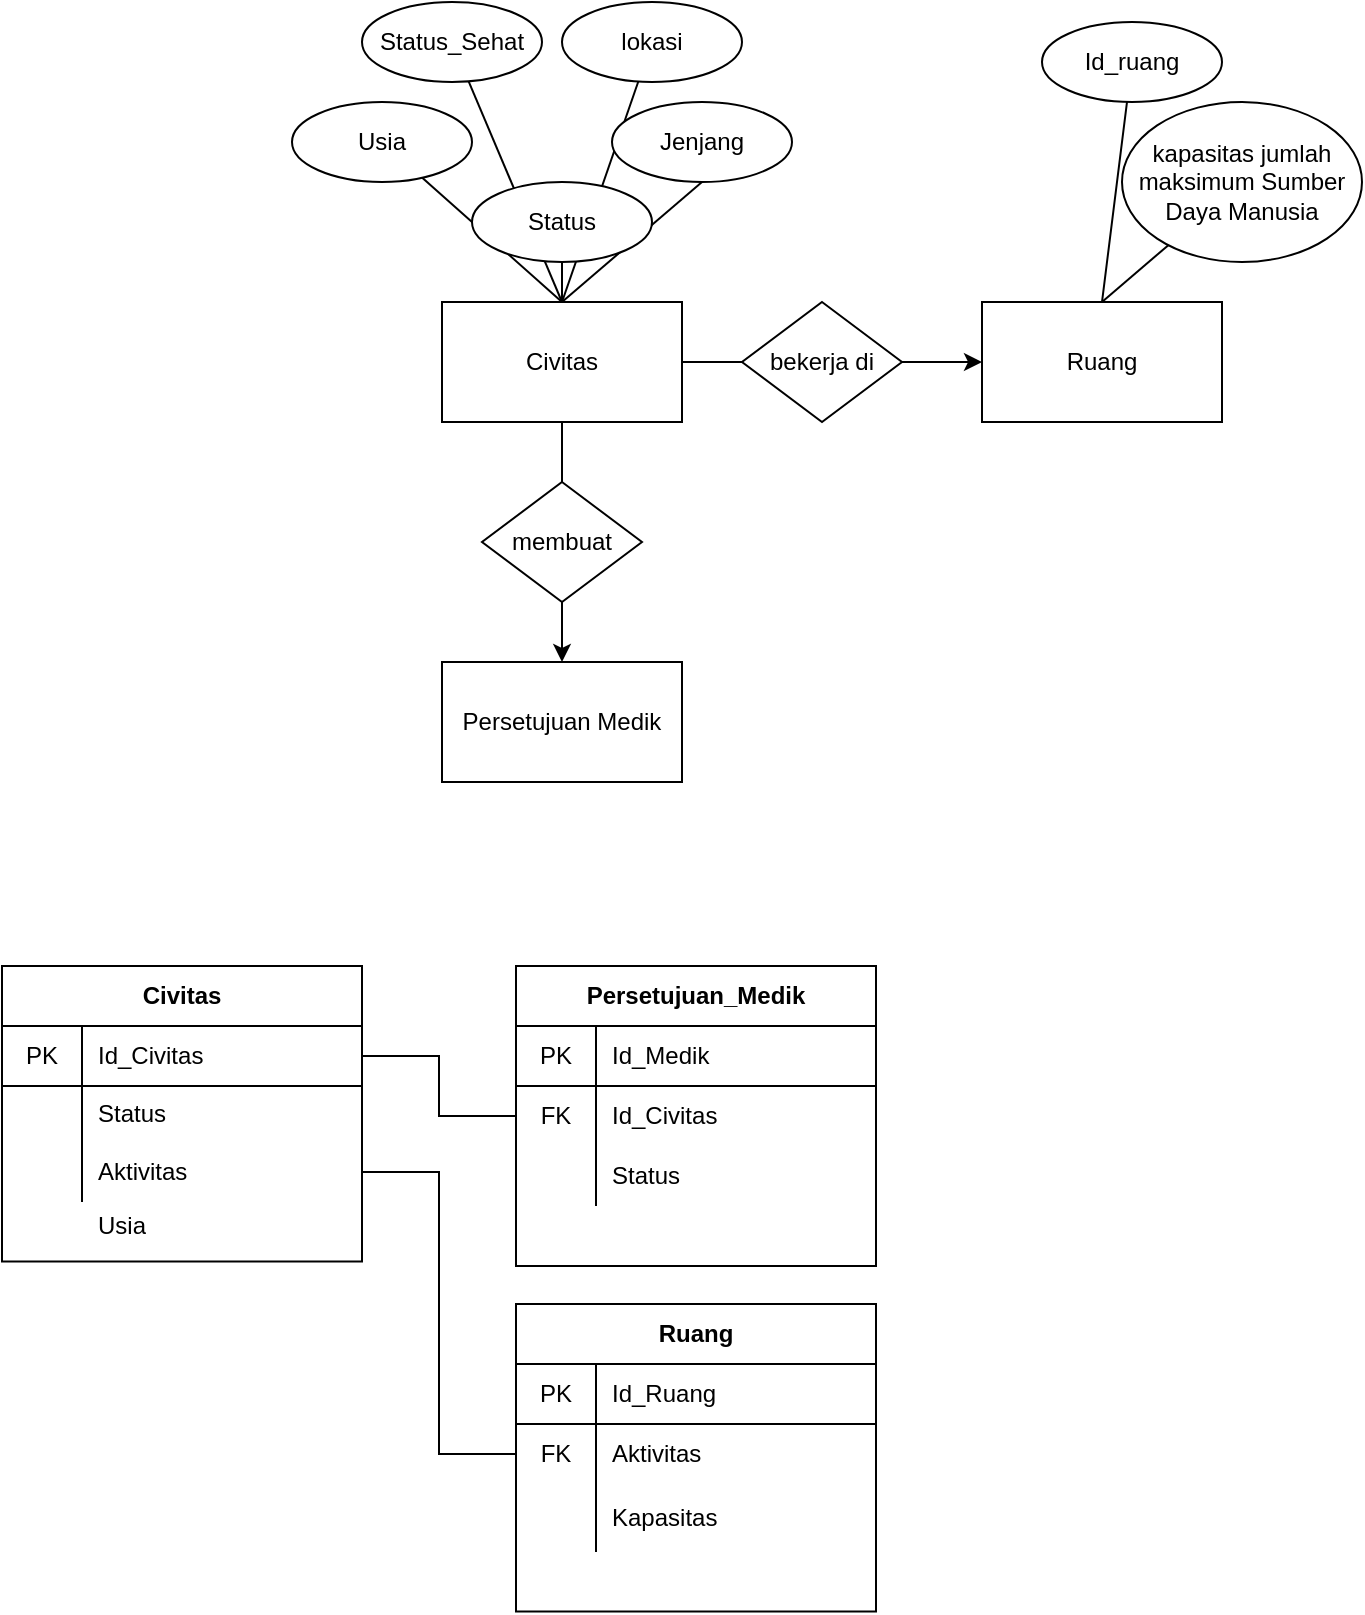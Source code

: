 <mxfile version="13.6.6" type="github">
  <diagram id="-mS7E-h-gd0SV2IXoJeC" name="Page-1">
    <mxGraphModel dx="2480" dy="1174" grid="0" gridSize="10" guides="1" tooltips="1" connect="1" arrows="1" fold="1" page="1" pageScale="1" pageWidth="850" pageHeight="1100" math="0" shadow="0">
      <root>
        <mxCell id="0" />
        <mxCell id="1" parent="0" />
        <mxCell id="p3s3s-TY827bSZmrgXS7-29" style="edgeStyle=none;rounded=0;orthogonalLoop=1;jettySize=auto;html=1;endArrow=none;endFill=0;entryX=0.5;entryY=0;entryDx=0;entryDy=0;" parent="1" source="p3s3s-TY827bSZmrgXS7-3" target="p3s3s-TY827bSZmrgXS7-12" edge="1">
          <mxGeometry relative="1" as="geometry" />
        </mxCell>
        <mxCell id="p3s3s-TY827bSZmrgXS7-3" value="kapasitas jumlah maksimum Sumber Daya Manusia" style="ellipse;whiteSpace=wrap;html=1;" parent="1" vertex="1">
          <mxGeometry x="700" y="80" width="120" height="80" as="geometry" />
        </mxCell>
        <mxCell id="p3s3s-TY827bSZmrgXS7-30" style="edgeStyle=none;rounded=0;orthogonalLoop=1;jettySize=auto;html=1;entryX=0.5;entryY=0;entryDx=0;entryDy=0;endArrow=none;endFill=0;" parent="1" source="p3s3s-TY827bSZmrgXS7-8" target="p3s3s-TY827bSZmrgXS7-12" edge="1">
          <mxGeometry relative="1" as="geometry" />
        </mxCell>
        <mxCell id="p3s3s-TY827bSZmrgXS7-8" value="Id_ruang" style="ellipse;whiteSpace=wrap;html=1;" parent="1" vertex="1">
          <mxGeometry x="660" y="40" width="90" height="40" as="geometry" />
        </mxCell>
        <mxCell id="p3s3s-TY827bSZmrgXS7-17" value="" style="edgeStyle=orthogonalEdgeStyle;rounded=0;orthogonalLoop=1;jettySize=auto;html=1;" parent="1" source="XhqUBXlppfxrFsxrk5XG-2" target="p3s3s-TY827bSZmrgXS7-16" edge="1">
          <mxGeometry relative="1" as="geometry" />
        </mxCell>
        <mxCell id="p3s3s-TY827bSZmrgXS7-34" value="" style="edgeStyle=orthogonalEdgeStyle;rounded=0;orthogonalLoop=1;jettySize=auto;html=1;entryX=0;entryY=0.5;entryDx=0;entryDy=0;endArrow=classic;endFill=1;" parent="1" source="p3s3s-TY827bSZmrgXS7-10" target="p3s3s-TY827bSZmrgXS7-12" edge="1">
          <mxGeometry relative="1" as="geometry">
            <Array as="points">
              <mxPoint x="540" y="210" />
              <mxPoint x="540" y="210" />
            </Array>
          </mxGeometry>
        </mxCell>
        <mxCell id="p3s3s-TY827bSZmrgXS7-10" value="Civitas" style="rounded=0;whiteSpace=wrap;html=1;" parent="1" vertex="1">
          <mxGeometry x="360" y="180" width="120" height="60" as="geometry" />
        </mxCell>
        <mxCell id="p3s3s-TY827bSZmrgXS7-12" value="Ruang" style="rounded=0;whiteSpace=wrap;html=1;" parent="1" vertex="1">
          <mxGeometry x="630" y="180" width="120" height="60" as="geometry" />
        </mxCell>
        <mxCell id="p3s3s-TY827bSZmrgXS7-24" style="rounded=0;orthogonalLoop=1;jettySize=auto;html=1;endArrow=none;endFill=0;" parent="1" source="p3s3s-TY827bSZmrgXS7-13" target="p3s3s-TY827bSZmrgXS7-10" edge="1">
          <mxGeometry relative="1" as="geometry" />
        </mxCell>
        <mxCell id="p3s3s-TY827bSZmrgXS7-28" style="edgeStyle=none;rounded=0;orthogonalLoop=1;jettySize=auto;html=1;entryX=0.5;entryY=0;entryDx=0;entryDy=0;endArrow=none;endFill=0;" parent="1" source="p3s3s-TY827bSZmrgXS7-14" target="p3s3s-TY827bSZmrgXS7-10" edge="1">
          <mxGeometry relative="1" as="geometry" />
        </mxCell>
        <mxCell id="p3s3s-TY827bSZmrgXS7-14" value="Usia" style="ellipse;whiteSpace=wrap;html=1;" parent="1" vertex="1">
          <mxGeometry x="285" y="80" width="90" height="40" as="geometry" />
        </mxCell>
        <mxCell id="p3s3s-TY827bSZmrgXS7-26" style="edgeStyle=none;rounded=0;orthogonalLoop=1;jettySize=auto;html=1;endArrow=none;endFill=0;" parent="1" source="p3s3s-TY827bSZmrgXS7-15" edge="1">
          <mxGeometry relative="1" as="geometry">
            <mxPoint x="420" y="180" as="targetPoint" />
          </mxGeometry>
        </mxCell>
        <mxCell id="p3s3s-TY827bSZmrgXS7-15" value="Status_Sehat" style="ellipse;whiteSpace=wrap;html=1;" parent="1" vertex="1">
          <mxGeometry x="320" y="30" width="90" height="40" as="geometry" />
        </mxCell>
        <mxCell id="p3s3s-TY827bSZmrgXS7-16" value="Persetujuan Medik" style="rounded=0;whiteSpace=wrap;html=1;" parent="1" vertex="1">
          <mxGeometry x="360" y="360" width="120" height="60" as="geometry" />
        </mxCell>
        <mxCell id="p3s3s-TY827bSZmrgXS7-27" style="edgeStyle=none;rounded=0;orthogonalLoop=1;jettySize=auto;html=1;endArrow=none;endFill=0;" parent="1" source="p3s3s-TY827bSZmrgXS7-21" edge="1">
          <mxGeometry relative="1" as="geometry">
            <mxPoint x="420" y="180" as="targetPoint" />
          </mxGeometry>
        </mxCell>
        <mxCell id="p3s3s-TY827bSZmrgXS7-21" value="lokasi" style="ellipse;whiteSpace=wrap;html=1;" parent="1" vertex="1">
          <mxGeometry x="420" y="30" width="90" height="40" as="geometry" />
        </mxCell>
        <mxCell id="p3s3s-TY827bSZmrgXS7-25" style="rounded=0;orthogonalLoop=1;jettySize=auto;html=1;endArrow=none;endFill=0;exitX=0.5;exitY=1;exitDx=0;exitDy=0;entryX=0.5;entryY=0;entryDx=0;entryDy=0;" parent="1" source="p3s3s-TY827bSZmrgXS7-9" target="p3s3s-TY827bSZmrgXS7-10" edge="1">
          <mxGeometry relative="1" as="geometry">
            <mxPoint x="430" y="170" as="sourcePoint" />
            <mxPoint x="430" y="190" as="targetPoint" />
          </mxGeometry>
        </mxCell>
        <mxCell id="p3s3s-TY827bSZmrgXS7-13" value="Status" style="ellipse;whiteSpace=wrap;html=1;" parent="1" vertex="1">
          <mxGeometry x="375" y="120" width="90" height="40" as="geometry" />
        </mxCell>
        <mxCell id="XhqUBXlppfxrFsxrk5XG-1" value="bekerja di" style="rhombus;whiteSpace=wrap;html=1;" vertex="1" parent="1">
          <mxGeometry x="510" y="180" width="80" height="60" as="geometry" />
        </mxCell>
        <mxCell id="XhqUBXlppfxrFsxrk5XG-2" value="membuat" style="rhombus;whiteSpace=wrap;html=1;" vertex="1" parent="1">
          <mxGeometry x="380" y="270" width="80" height="60" as="geometry" />
        </mxCell>
        <mxCell id="XhqUBXlppfxrFsxrk5XG-3" value="" style="edgeStyle=orthogonalEdgeStyle;rounded=0;orthogonalLoop=1;jettySize=auto;html=1;endArrow=none;endFill=0;" edge="1" parent="1" source="p3s3s-TY827bSZmrgXS7-10" target="XhqUBXlppfxrFsxrk5XG-2">
          <mxGeometry relative="1" as="geometry">
            <mxPoint x="420" y="240" as="sourcePoint" />
            <mxPoint x="420" y="310" as="targetPoint" />
          </mxGeometry>
        </mxCell>
        <mxCell id="p3s3s-TY827bSZmrgXS7-9" value="Jenjang" style="ellipse;whiteSpace=wrap;html=1;" parent="1" vertex="1">
          <mxGeometry x="445" y="80" width="90" height="40" as="geometry" />
        </mxCell>
        <mxCell id="XhqUBXlppfxrFsxrk5XG-4" value="Civitas" style="shape=table;html=1;whiteSpace=wrap;startSize=30;container=1;collapsible=0;childLayout=tableLayout;fixedRows=1;rowLines=0;fontStyle=1;align=center;" vertex="1" parent="1">
          <mxGeometry x="140" y="512" width="180" height="147.75" as="geometry" />
        </mxCell>
        <mxCell id="XhqUBXlppfxrFsxrk5XG-5" value="" style="shape=partialRectangle;html=1;whiteSpace=wrap;collapsible=0;dropTarget=0;pointerEvents=0;fillColor=none;top=0;left=0;bottom=1;right=0;points=[[0,0.5],[1,0.5]];portConstraint=eastwest;" vertex="1" parent="XhqUBXlppfxrFsxrk5XG-4">
          <mxGeometry y="30" width="180" height="30" as="geometry" />
        </mxCell>
        <mxCell id="XhqUBXlppfxrFsxrk5XG-6" value="PK" style="shape=partialRectangle;html=1;whiteSpace=wrap;connectable=0;fillColor=none;top=0;left=0;bottom=0;right=0;overflow=hidden;" vertex="1" parent="XhqUBXlppfxrFsxrk5XG-5">
          <mxGeometry width="40" height="30" as="geometry" />
        </mxCell>
        <mxCell id="XhqUBXlppfxrFsxrk5XG-7" value="Id_Civitas" style="shape=partialRectangle;html=1;whiteSpace=wrap;connectable=0;fillColor=none;top=0;left=0;bottom=0;right=0;align=left;spacingLeft=6;overflow=hidden;" vertex="1" parent="XhqUBXlppfxrFsxrk5XG-5">
          <mxGeometry x="40" width="140" height="30" as="geometry" />
        </mxCell>
        <mxCell id="XhqUBXlppfxrFsxrk5XG-8" value="" style="shape=partialRectangle;html=1;whiteSpace=wrap;collapsible=0;dropTarget=0;pointerEvents=0;fillColor=none;top=0;left=0;bottom=0;right=0;points=[[0,0.5],[1,0.5]];portConstraint=eastwest;" vertex="1" parent="XhqUBXlppfxrFsxrk5XG-4">
          <mxGeometry y="60" width="180" height="28" as="geometry" />
        </mxCell>
        <mxCell id="XhqUBXlppfxrFsxrk5XG-9" value="" style="shape=partialRectangle;html=1;whiteSpace=wrap;connectable=0;fillColor=none;top=0;left=0;bottom=0;right=0;overflow=hidden;" vertex="1" parent="XhqUBXlppfxrFsxrk5XG-8">
          <mxGeometry width="40" height="28" as="geometry" />
        </mxCell>
        <mxCell id="XhqUBXlppfxrFsxrk5XG-10" value="Status" style="shape=partialRectangle;html=1;whiteSpace=wrap;connectable=0;fillColor=none;top=0;left=0;bottom=0;right=0;align=left;spacingLeft=6;overflow=hidden;" vertex="1" parent="XhqUBXlppfxrFsxrk5XG-8">
          <mxGeometry x="40" width="140" height="28" as="geometry" />
        </mxCell>
        <mxCell id="XhqUBXlppfxrFsxrk5XG-11" value="" style="shape=partialRectangle;html=1;whiteSpace=wrap;collapsible=0;dropTarget=0;pointerEvents=0;fillColor=none;top=0;left=0;bottom=0;right=0;points=[[0,0.5],[1,0.5]];portConstraint=eastwest;" vertex="1" parent="XhqUBXlppfxrFsxrk5XG-4">
          <mxGeometry y="88" width="180" height="30" as="geometry" />
        </mxCell>
        <mxCell id="XhqUBXlppfxrFsxrk5XG-12" value="" style="shape=partialRectangle;html=1;whiteSpace=wrap;connectable=0;fillColor=none;top=0;left=0;bottom=0;right=0;overflow=hidden;" vertex="1" parent="XhqUBXlppfxrFsxrk5XG-11">
          <mxGeometry width="40" height="30" as="geometry" />
        </mxCell>
        <mxCell id="XhqUBXlppfxrFsxrk5XG-13" value="Aktivitas" style="shape=partialRectangle;html=1;whiteSpace=wrap;connectable=0;fillColor=none;top=0;left=0;bottom=0;right=0;align=left;spacingLeft=6;overflow=hidden;" vertex="1" parent="XhqUBXlppfxrFsxrk5XG-11">
          <mxGeometry x="40" width="140" height="30" as="geometry" />
        </mxCell>
        <mxCell id="XhqUBXlppfxrFsxrk5XG-34" value="Usia" style="shape=partialRectangle;html=1;whiteSpace=wrap;connectable=0;fillColor=none;top=0;left=0;bottom=0;right=0;align=left;spacingLeft=6;overflow=hidden;" vertex="1" parent="1">
          <mxGeometry x="180" y="627" width="140" height="30" as="geometry" />
        </mxCell>
        <mxCell id="XhqUBXlppfxrFsxrk5XG-35" style="edgeStyle=orthogonalEdgeStyle;rounded=0;orthogonalLoop=1;jettySize=auto;html=1;entryX=0;entryY=0.5;entryDx=0;entryDy=0;endArrow=none;endFill=0;" edge="1" parent="1" source="XhqUBXlppfxrFsxrk5XG-5" target="XhqUBXlppfxrFsxrk5XG-28">
          <mxGeometry relative="1" as="geometry" />
        </mxCell>
        <mxCell id="XhqUBXlppfxrFsxrk5XG-36" style="edgeStyle=orthogonalEdgeStyle;rounded=0;orthogonalLoop=1;jettySize=auto;html=1;entryX=0;entryY=0.5;entryDx=0;entryDy=0;endArrow=none;endFill=0;" edge="1" parent="1" source="XhqUBXlppfxrFsxrk5XG-11" target="XhqUBXlppfxrFsxrk5XG-18">
          <mxGeometry relative="1" as="geometry" />
        </mxCell>
        <mxCell id="XhqUBXlppfxrFsxrk5XG-14" value="Ruang" style="shape=table;html=1;whiteSpace=wrap;startSize=30;container=1;collapsible=0;childLayout=tableLayout;fixedRows=1;rowLines=0;fontStyle=1;align=center;" vertex="1" parent="1">
          <mxGeometry x="397" y="681" width="180" height="153.75" as="geometry" />
        </mxCell>
        <mxCell id="XhqUBXlppfxrFsxrk5XG-15" value="" style="shape=partialRectangle;html=1;whiteSpace=wrap;collapsible=0;dropTarget=0;pointerEvents=0;fillColor=none;top=0;left=0;bottom=1;right=0;points=[[0,0.5],[1,0.5]];portConstraint=eastwest;" vertex="1" parent="XhqUBXlppfxrFsxrk5XG-14">
          <mxGeometry y="30" width="180" height="30" as="geometry" />
        </mxCell>
        <mxCell id="XhqUBXlppfxrFsxrk5XG-16" value="PK" style="shape=partialRectangle;html=1;whiteSpace=wrap;connectable=0;fillColor=none;top=0;left=0;bottom=0;right=0;overflow=hidden;" vertex="1" parent="XhqUBXlppfxrFsxrk5XG-15">
          <mxGeometry width="40" height="30" as="geometry" />
        </mxCell>
        <mxCell id="XhqUBXlppfxrFsxrk5XG-17" value="Id_Ruang" style="shape=partialRectangle;html=1;whiteSpace=wrap;connectable=0;fillColor=none;top=0;left=0;bottom=0;right=0;align=left;spacingLeft=6;overflow=hidden;" vertex="1" parent="XhqUBXlppfxrFsxrk5XG-15">
          <mxGeometry x="40" width="140" height="30" as="geometry" />
        </mxCell>
        <mxCell id="XhqUBXlppfxrFsxrk5XG-18" value="" style="shape=partialRectangle;html=1;whiteSpace=wrap;collapsible=0;dropTarget=0;pointerEvents=0;fillColor=none;top=0;left=0;bottom=0;right=0;points=[[0,0.5],[1,0.5]];portConstraint=eastwest;" vertex="1" parent="XhqUBXlppfxrFsxrk5XG-14">
          <mxGeometry y="60" width="180" height="30" as="geometry" />
        </mxCell>
        <mxCell id="XhqUBXlppfxrFsxrk5XG-19" value="FK" style="shape=partialRectangle;html=1;whiteSpace=wrap;connectable=0;fillColor=none;top=0;left=0;bottom=0;right=0;overflow=hidden;" vertex="1" parent="XhqUBXlppfxrFsxrk5XG-18">
          <mxGeometry width="40" height="30" as="geometry" />
        </mxCell>
        <mxCell id="XhqUBXlppfxrFsxrk5XG-20" value="Aktivitas" style="shape=partialRectangle;html=1;whiteSpace=wrap;connectable=0;fillColor=none;top=0;left=0;bottom=0;right=0;align=left;spacingLeft=6;overflow=hidden;" vertex="1" parent="XhqUBXlppfxrFsxrk5XG-18">
          <mxGeometry x="40" width="140" height="30" as="geometry" />
        </mxCell>
        <mxCell id="XhqUBXlppfxrFsxrk5XG-21" value="" style="shape=partialRectangle;html=1;whiteSpace=wrap;collapsible=0;dropTarget=0;pointerEvents=0;fillColor=none;top=0;left=0;bottom=0;right=0;points=[[0,0.5],[1,0.5]];portConstraint=eastwest;" vertex="1" parent="XhqUBXlppfxrFsxrk5XG-14">
          <mxGeometry y="90" width="180" height="34" as="geometry" />
        </mxCell>
        <mxCell id="XhqUBXlppfxrFsxrk5XG-22" value="" style="shape=partialRectangle;html=1;whiteSpace=wrap;connectable=0;fillColor=none;top=0;left=0;bottom=0;right=0;overflow=hidden;" vertex="1" parent="XhqUBXlppfxrFsxrk5XG-21">
          <mxGeometry width="40" height="34" as="geometry" />
        </mxCell>
        <mxCell id="XhqUBXlppfxrFsxrk5XG-23" value="Kapasitas" style="shape=partialRectangle;html=1;whiteSpace=wrap;connectable=0;fillColor=none;top=0;left=0;bottom=0;right=0;align=left;spacingLeft=6;overflow=hidden;" vertex="1" parent="XhqUBXlppfxrFsxrk5XG-21">
          <mxGeometry x="40" width="140" height="34" as="geometry" />
        </mxCell>
        <mxCell id="XhqUBXlppfxrFsxrk5XG-24" value="Persetujuan_Medik" style="shape=table;html=1;whiteSpace=wrap;startSize=30;container=1;collapsible=0;childLayout=tableLayout;fixedRows=1;rowLines=0;fontStyle=1;align=center;" vertex="1" parent="1">
          <mxGeometry x="397" y="512" width="180" height="150" as="geometry" />
        </mxCell>
        <mxCell id="XhqUBXlppfxrFsxrk5XG-25" value="" style="shape=partialRectangle;html=1;whiteSpace=wrap;collapsible=0;dropTarget=0;pointerEvents=0;fillColor=none;top=0;left=0;bottom=1;right=0;points=[[0,0.5],[1,0.5]];portConstraint=eastwest;" vertex="1" parent="XhqUBXlppfxrFsxrk5XG-24">
          <mxGeometry y="30" width="180" height="30" as="geometry" />
        </mxCell>
        <mxCell id="XhqUBXlppfxrFsxrk5XG-26" value="PK" style="shape=partialRectangle;html=1;whiteSpace=wrap;connectable=0;fillColor=none;top=0;left=0;bottom=0;right=0;overflow=hidden;" vertex="1" parent="XhqUBXlppfxrFsxrk5XG-25">
          <mxGeometry width="40" height="30" as="geometry" />
        </mxCell>
        <mxCell id="XhqUBXlppfxrFsxrk5XG-27" value="Id_Medik" style="shape=partialRectangle;html=1;whiteSpace=wrap;connectable=0;fillColor=none;top=0;left=0;bottom=0;right=0;align=left;spacingLeft=6;overflow=hidden;" vertex="1" parent="XhqUBXlppfxrFsxrk5XG-25">
          <mxGeometry x="40" width="140" height="30" as="geometry" />
        </mxCell>
        <mxCell id="XhqUBXlppfxrFsxrk5XG-28" value="" style="shape=partialRectangle;html=1;whiteSpace=wrap;collapsible=0;dropTarget=0;pointerEvents=0;fillColor=none;top=0;left=0;bottom=0;right=0;points=[[0,0.5],[1,0.5]];portConstraint=eastwest;" vertex="1" parent="XhqUBXlppfxrFsxrk5XG-24">
          <mxGeometry y="60" width="180" height="30" as="geometry" />
        </mxCell>
        <mxCell id="XhqUBXlppfxrFsxrk5XG-29" value="FK" style="shape=partialRectangle;html=1;whiteSpace=wrap;connectable=0;fillColor=none;top=0;left=0;bottom=0;right=0;overflow=hidden;" vertex="1" parent="XhqUBXlppfxrFsxrk5XG-28">
          <mxGeometry width="40" height="30" as="geometry" />
        </mxCell>
        <mxCell id="XhqUBXlppfxrFsxrk5XG-30" value="Id_Civitas" style="shape=partialRectangle;html=1;whiteSpace=wrap;connectable=0;fillColor=none;top=0;left=0;bottom=0;right=0;align=left;spacingLeft=6;overflow=hidden;" vertex="1" parent="XhqUBXlppfxrFsxrk5XG-28">
          <mxGeometry x="40" width="140" height="30" as="geometry" />
        </mxCell>
        <mxCell id="XhqUBXlppfxrFsxrk5XG-31" value="" style="shape=partialRectangle;html=1;whiteSpace=wrap;collapsible=0;dropTarget=0;pointerEvents=0;fillColor=none;top=0;left=0;bottom=0;right=0;points=[[0,0.5],[1,0.5]];portConstraint=eastwest;" vertex="1" parent="XhqUBXlppfxrFsxrk5XG-24">
          <mxGeometry y="90" width="180" height="30" as="geometry" />
        </mxCell>
        <mxCell id="XhqUBXlppfxrFsxrk5XG-32" value="" style="shape=partialRectangle;html=1;whiteSpace=wrap;connectable=0;fillColor=none;top=0;left=0;bottom=0;right=0;overflow=hidden;" vertex="1" parent="XhqUBXlppfxrFsxrk5XG-31">
          <mxGeometry width="40" height="30" as="geometry" />
        </mxCell>
        <mxCell id="XhqUBXlppfxrFsxrk5XG-33" value="Status" style="shape=partialRectangle;html=1;whiteSpace=wrap;connectable=0;fillColor=none;top=0;left=0;bottom=0;right=0;align=left;spacingLeft=6;overflow=hidden;" vertex="1" parent="XhqUBXlppfxrFsxrk5XG-31">
          <mxGeometry x="40" width="140" height="30" as="geometry" />
        </mxCell>
      </root>
    </mxGraphModel>
  </diagram>
</mxfile>
